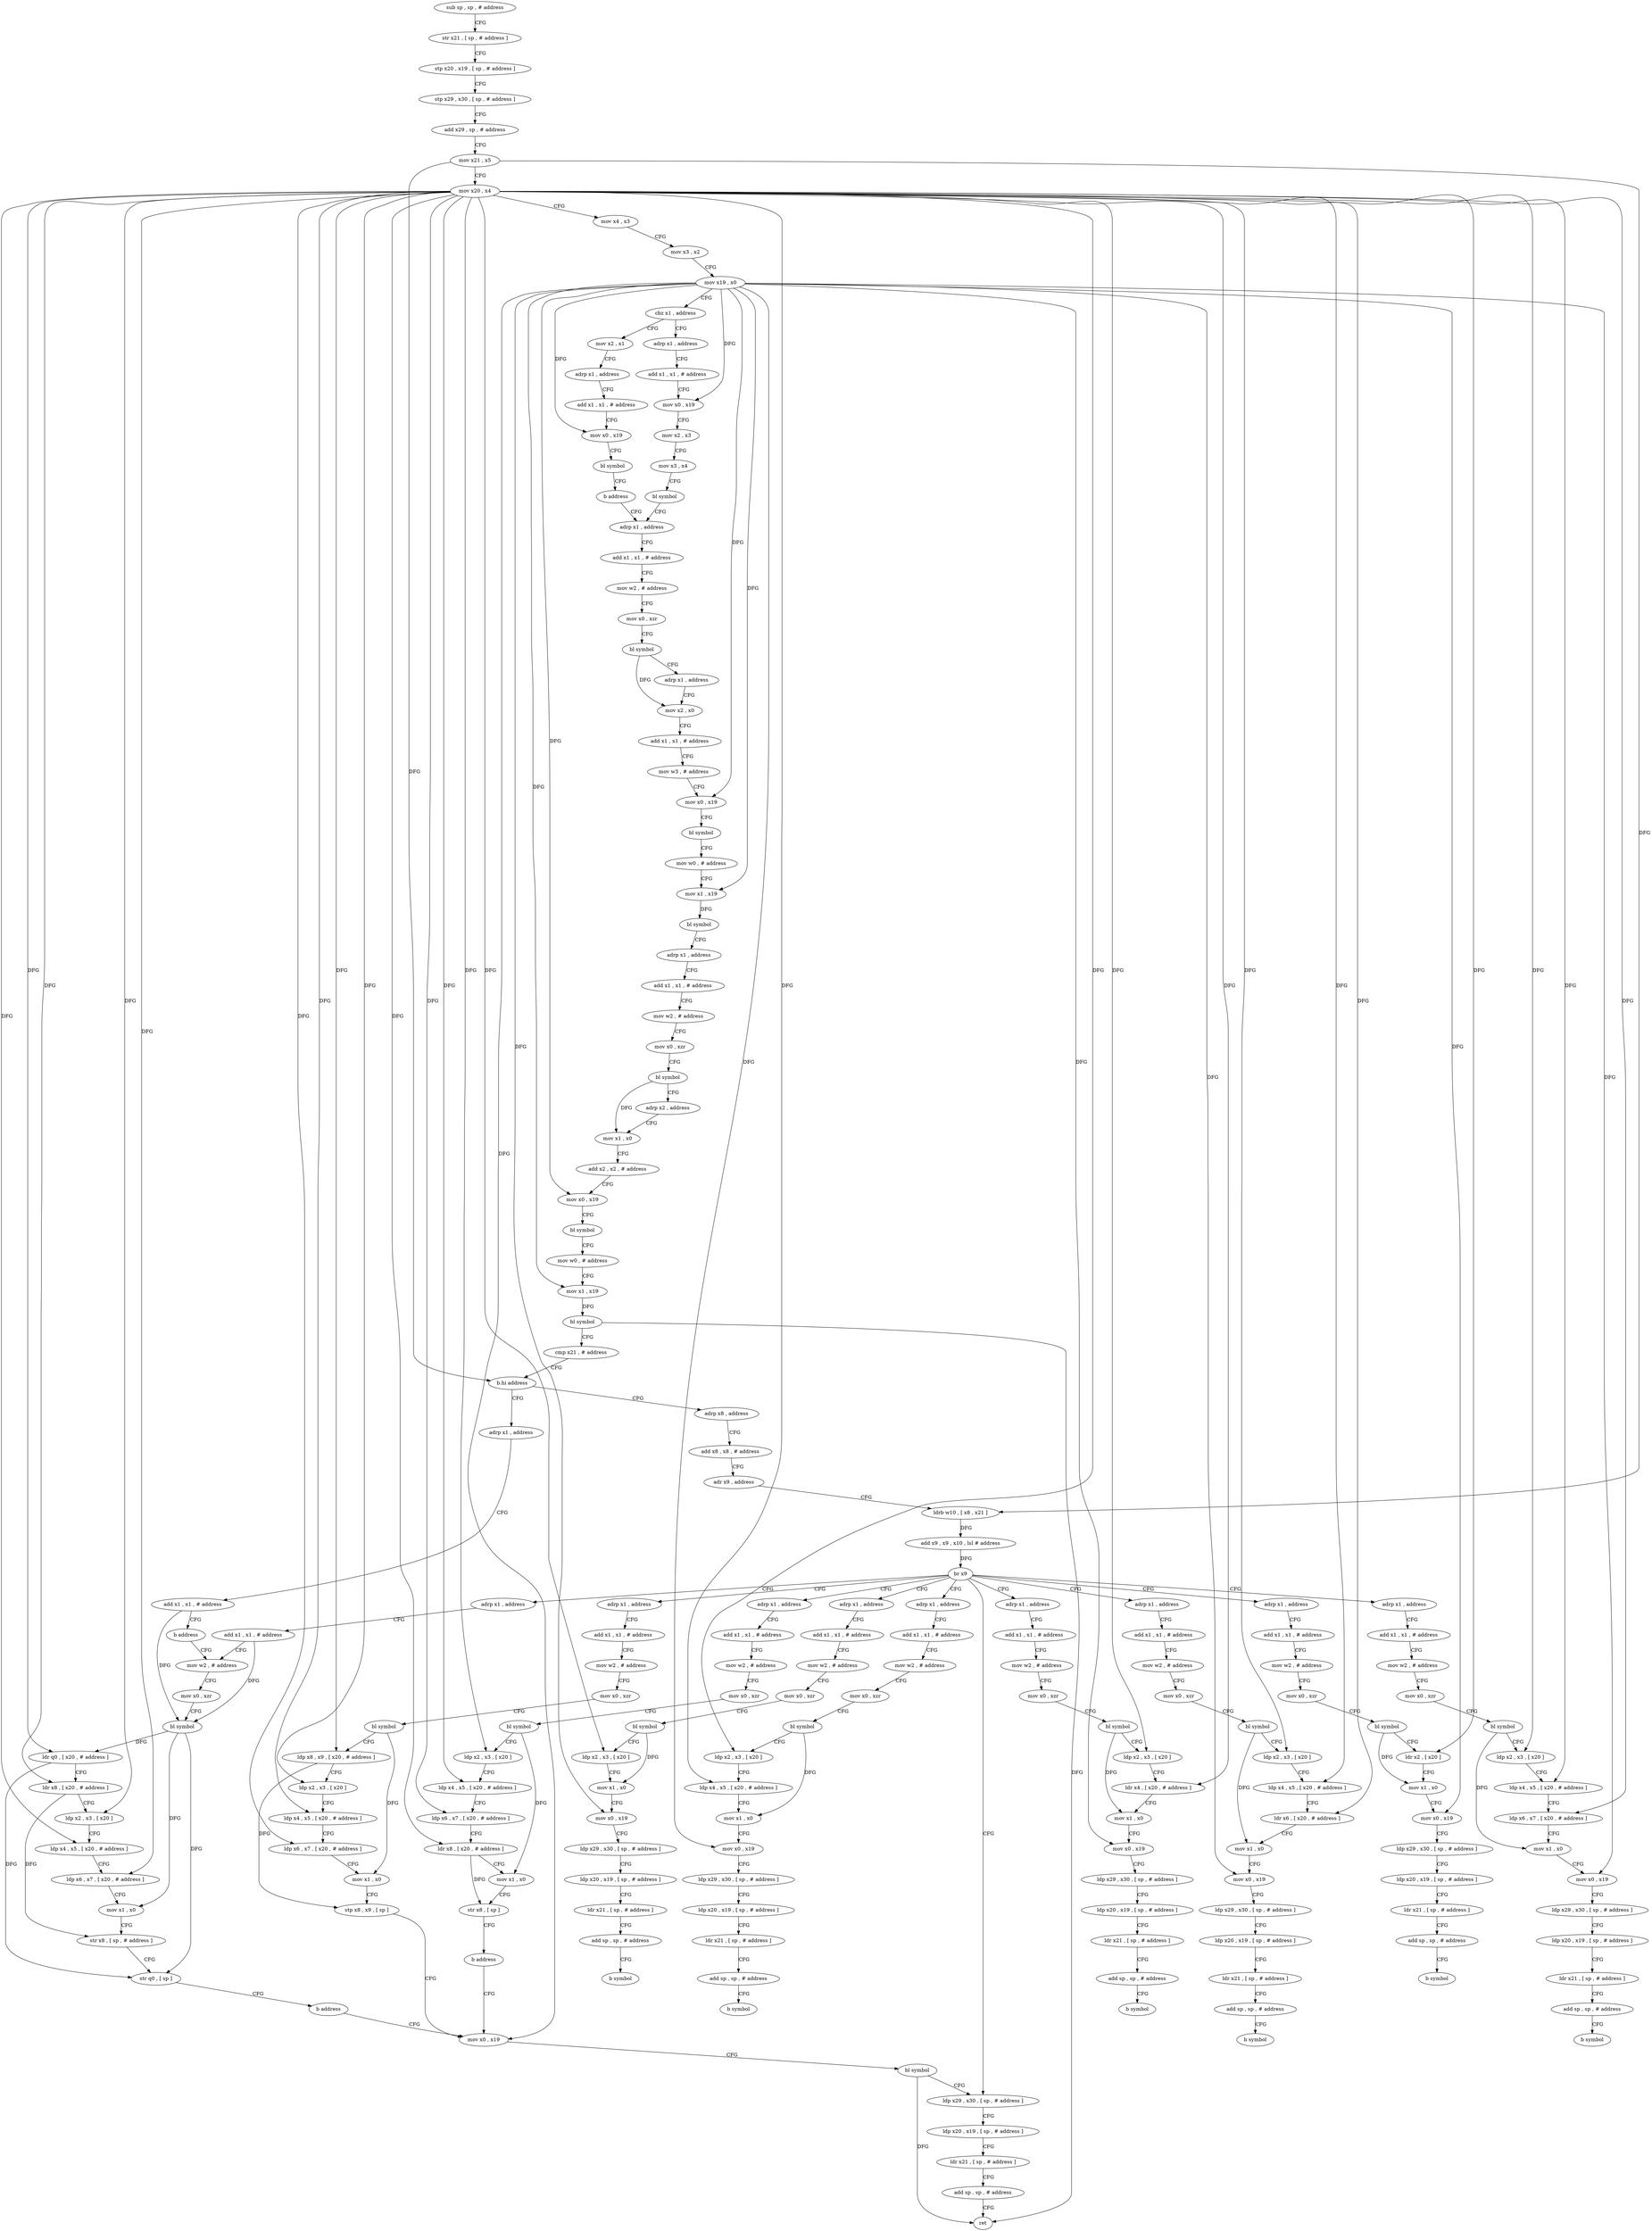 digraph "func" {
"4359304" [label = "sub sp , sp , # address" ]
"4359308" [label = "str x21 , [ sp , # address ]" ]
"4359312" [label = "stp x20 , x19 , [ sp , # address ]" ]
"4359316" [label = "stp x29 , x30 , [ sp , # address ]" ]
"4359320" [label = "add x29 , sp , # address" ]
"4359324" [label = "mov x21 , x5" ]
"4359328" [label = "mov x20 , x4" ]
"4359332" [label = "mov x4 , x3" ]
"4359336" [label = "mov x3 , x2" ]
"4359340" [label = "mov x19 , x0" ]
"4359344" [label = "cbz x1 , address" ]
"4359372" [label = "adrp x1 , address" ]
"4359348" [label = "mov x2 , x1" ]
"4359376" [label = "add x1 , x1 , # address" ]
"4359380" [label = "mov x0 , x19" ]
"4359384" [label = "mov x2 , x3" ]
"4359388" [label = "mov x3 , x4" ]
"4359392" [label = "bl symbol" ]
"4359396" [label = "adrp x1 , address" ]
"4359352" [label = "adrp x1 , address" ]
"4359356" [label = "add x1 , x1 , # address" ]
"4359360" [label = "mov x0 , x19" ]
"4359364" [label = "bl symbol" ]
"4359368" [label = "b address" ]
"4359588" [label = "adrp x1 , address" ]
"4359592" [label = "add x1 , x1 , # address" ]
"4359596" [label = "b address" ]
"4359940" [label = "mov w2 , # address" ]
"4359512" [label = "adrp x8 , address" ]
"4359516" [label = "add x8 , x8 , # address" ]
"4359520" [label = "adr x9 , address" ]
"4359524" [label = "ldrb w10 , [ x8 , x21 ]" ]
"4359528" [label = "add x9 , x9 , x10 , lsl # address" ]
"4359532" [label = "br x9" ]
"4359536" [label = "adrp x1 , address" ]
"4359600" [label = "adrp x1 , address" ]
"4359652" [label = "adrp x1 , address" ]
"4359708" [label = "adrp x1 , address" ]
"4359764" [label = "adrp x1 , address" ]
"4359824" [label = "adrp x1 , address" ]
"4359884" [label = "adrp x1 , address" ]
"4359932" [label = "adrp x1 , address" ]
"4359988" [label = "adrp x1 , address" ]
"4360040" [label = "ldp x29 , x30 , [ sp , # address ]" ]
"4359400" [label = "add x1 , x1 , # address" ]
"4359404" [label = "mov w2 , # address" ]
"4359408" [label = "mov x0 , xzr" ]
"4359412" [label = "bl symbol" ]
"4359416" [label = "adrp x1 , address" ]
"4359420" [label = "mov x2 , x0" ]
"4359424" [label = "add x1 , x1 , # address" ]
"4359428" [label = "mov w3 , # address" ]
"4359432" [label = "mov x0 , x19" ]
"4359436" [label = "bl symbol" ]
"4359440" [label = "mov w0 , # address" ]
"4359444" [label = "mov x1 , x19" ]
"4359448" [label = "bl symbol" ]
"4359452" [label = "adrp x1 , address" ]
"4359456" [label = "add x1 , x1 , # address" ]
"4359460" [label = "mov w2 , # address" ]
"4359464" [label = "mov x0 , xzr" ]
"4359468" [label = "bl symbol" ]
"4359472" [label = "adrp x2 , address" ]
"4359476" [label = "mov x1 , x0" ]
"4359480" [label = "add x2 , x2 , # address" ]
"4359484" [label = "mov x0 , x19" ]
"4359488" [label = "bl symbol" ]
"4359492" [label = "mov w0 , # address" ]
"4359496" [label = "mov x1 , x19" ]
"4359500" [label = "bl symbol" ]
"4359504" [label = "cmp x21 , # address" ]
"4359508" [label = "b.hi address" ]
"4359944" [label = "mov x0 , xzr" ]
"4359948" [label = "bl symbol" ]
"4359952" [label = "ldr q0 , [ x20 , # address ]" ]
"4359956" [label = "ldr x8 , [ x20 , # address ]" ]
"4359960" [label = "ldp x2 , x3 , [ x20 ]" ]
"4359964" [label = "ldp x4 , x5 , [ x20 , # address ]" ]
"4359968" [label = "ldp x6 , x7 , [ x20 , # address ]" ]
"4359972" [label = "mov x1 , x0" ]
"4359976" [label = "str x8 , [ sp , # address ]" ]
"4359980" [label = "str q0 , [ sp ]" ]
"4359984" [label = "b address" ]
"4360032" [label = "mov x0 , x19" ]
"4359540" [label = "add x1 , x1 , # address" ]
"4359544" [label = "mov w2 , # address" ]
"4359548" [label = "mov x0 , xzr" ]
"4359552" [label = "bl symbol" ]
"4359556" [label = "ldr x2 , [ x20 ]" ]
"4359560" [label = "mov x1 , x0" ]
"4359564" [label = "mov x0 , x19" ]
"4359568" [label = "ldp x29 , x30 , [ sp , # address ]" ]
"4359572" [label = "ldp x20 , x19 , [ sp , # address ]" ]
"4359576" [label = "ldr x21 , [ sp , # address ]" ]
"4359580" [label = "add sp , sp , # address" ]
"4359584" [label = "b symbol" ]
"4359604" [label = "add x1 , x1 , # address" ]
"4359608" [label = "mov w2 , # address" ]
"4359612" [label = "mov x0 , xzr" ]
"4359616" [label = "bl symbol" ]
"4359620" [label = "ldp x2 , x3 , [ x20 ]" ]
"4359624" [label = "mov x1 , x0" ]
"4359628" [label = "mov x0 , x19" ]
"4359632" [label = "ldp x29 , x30 , [ sp , # address ]" ]
"4359636" [label = "ldp x20 , x19 , [ sp , # address ]" ]
"4359640" [label = "ldr x21 , [ sp , # address ]" ]
"4359644" [label = "add sp , sp , # address" ]
"4359648" [label = "b symbol" ]
"4359656" [label = "add x1 , x1 , # address" ]
"4359660" [label = "mov w2 , # address" ]
"4359664" [label = "mov x0 , xzr" ]
"4359668" [label = "bl symbol" ]
"4359672" [label = "ldp x2 , x3 , [ x20 ]" ]
"4359676" [label = "ldr x4 , [ x20 , # address ]" ]
"4359680" [label = "mov x1 , x0" ]
"4359684" [label = "mov x0 , x19" ]
"4359688" [label = "ldp x29 , x30 , [ sp , # address ]" ]
"4359692" [label = "ldp x20 , x19 , [ sp , # address ]" ]
"4359696" [label = "ldr x21 , [ sp , # address ]" ]
"4359700" [label = "add sp , sp , # address" ]
"4359704" [label = "b symbol" ]
"4359712" [label = "add x1 , x1 , # address" ]
"4359716" [label = "mov w2 , # address" ]
"4359720" [label = "mov x0 , xzr" ]
"4359724" [label = "bl symbol" ]
"4359728" [label = "ldp x2 , x3 , [ x20 ]" ]
"4359732" [label = "ldp x4 , x5 , [ x20 , # address ]" ]
"4359736" [label = "mov x1 , x0" ]
"4359740" [label = "mov x0 , x19" ]
"4359744" [label = "ldp x29 , x30 , [ sp , # address ]" ]
"4359748" [label = "ldp x20 , x19 , [ sp , # address ]" ]
"4359752" [label = "ldr x21 , [ sp , # address ]" ]
"4359756" [label = "add sp , sp , # address" ]
"4359760" [label = "b symbol" ]
"4359768" [label = "add x1 , x1 , # address" ]
"4359772" [label = "mov w2 , # address" ]
"4359776" [label = "mov x0 , xzr" ]
"4359780" [label = "bl symbol" ]
"4359784" [label = "ldp x2 , x3 , [ x20 ]" ]
"4359788" [label = "ldp x4 , x5 , [ x20 , # address ]" ]
"4359792" [label = "ldr x6 , [ x20 , # address ]" ]
"4359796" [label = "mov x1 , x0" ]
"4359800" [label = "mov x0 , x19" ]
"4359804" [label = "ldp x29 , x30 , [ sp , # address ]" ]
"4359808" [label = "ldp x20 , x19 , [ sp , # address ]" ]
"4359812" [label = "ldr x21 , [ sp , # address ]" ]
"4359816" [label = "add sp , sp , # address" ]
"4359820" [label = "b symbol" ]
"4359828" [label = "add x1 , x1 , # address" ]
"4359832" [label = "mov w2 , # address" ]
"4359836" [label = "mov x0 , xzr" ]
"4359840" [label = "bl symbol" ]
"4359844" [label = "ldp x2 , x3 , [ x20 ]" ]
"4359848" [label = "ldp x4 , x5 , [ x20 , # address ]" ]
"4359852" [label = "ldp x6 , x7 , [ x20 , # address ]" ]
"4359856" [label = "mov x1 , x0" ]
"4359860" [label = "mov x0 , x19" ]
"4359864" [label = "ldp x29 , x30 , [ sp , # address ]" ]
"4359868" [label = "ldp x20 , x19 , [ sp , # address ]" ]
"4359872" [label = "ldr x21 , [ sp , # address ]" ]
"4359876" [label = "add sp , sp , # address" ]
"4359880" [label = "b symbol" ]
"4359888" [label = "add x1 , x1 , # address" ]
"4359892" [label = "mov w2 , # address" ]
"4359896" [label = "mov x0 , xzr" ]
"4359900" [label = "bl symbol" ]
"4359904" [label = "ldp x2 , x3 , [ x20 ]" ]
"4359908" [label = "ldp x4 , x5 , [ x20 , # address ]" ]
"4359912" [label = "ldp x6 , x7 , [ x20 , # address ]" ]
"4359916" [label = "ldr x8 , [ x20 , # address ]" ]
"4359920" [label = "mov x1 , x0" ]
"4359924" [label = "str x8 , [ sp ]" ]
"4359928" [label = "b address" ]
"4359936" [label = "add x1 , x1 , # address" ]
"4359992" [label = "add x1 , x1 , # address" ]
"4359996" [label = "mov w2 , # address" ]
"4360000" [label = "mov x0 , xzr" ]
"4360004" [label = "bl symbol" ]
"4360008" [label = "ldp x8 , x9 , [ x20 , # address ]" ]
"4360012" [label = "ldp x2 , x3 , [ x20 ]" ]
"4360016" [label = "ldp x4 , x5 , [ x20 , # address ]" ]
"4360020" [label = "ldp x6 , x7 , [ x20 , # address ]" ]
"4360024" [label = "mov x1 , x0" ]
"4360028" [label = "stp x8 , x9 , [ sp ]" ]
"4360044" [label = "ldp x20 , x19 , [ sp , # address ]" ]
"4360048" [label = "ldr x21 , [ sp , # address ]" ]
"4360052" [label = "add sp , sp , # address" ]
"4360056" [label = "ret" ]
"4360036" [label = "bl symbol" ]
"4359304" -> "4359308" [ label = "CFG" ]
"4359308" -> "4359312" [ label = "CFG" ]
"4359312" -> "4359316" [ label = "CFG" ]
"4359316" -> "4359320" [ label = "CFG" ]
"4359320" -> "4359324" [ label = "CFG" ]
"4359324" -> "4359328" [ label = "CFG" ]
"4359324" -> "4359508" [ label = "DFG" ]
"4359324" -> "4359524" [ label = "DFG" ]
"4359328" -> "4359332" [ label = "CFG" ]
"4359328" -> "4359952" [ label = "DFG" ]
"4359328" -> "4359956" [ label = "DFG" ]
"4359328" -> "4359960" [ label = "DFG" ]
"4359328" -> "4359964" [ label = "DFG" ]
"4359328" -> "4359968" [ label = "DFG" ]
"4359328" -> "4359556" [ label = "DFG" ]
"4359328" -> "4359620" [ label = "DFG" ]
"4359328" -> "4359672" [ label = "DFG" ]
"4359328" -> "4359676" [ label = "DFG" ]
"4359328" -> "4359728" [ label = "DFG" ]
"4359328" -> "4359732" [ label = "DFG" ]
"4359328" -> "4359784" [ label = "DFG" ]
"4359328" -> "4359788" [ label = "DFG" ]
"4359328" -> "4359792" [ label = "DFG" ]
"4359328" -> "4359844" [ label = "DFG" ]
"4359328" -> "4359848" [ label = "DFG" ]
"4359328" -> "4359852" [ label = "DFG" ]
"4359328" -> "4359904" [ label = "DFG" ]
"4359328" -> "4359908" [ label = "DFG" ]
"4359328" -> "4359912" [ label = "DFG" ]
"4359328" -> "4359916" [ label = "DFG" ]
"4359328" -> "4360008" [ label = "DFG" ]
"4359328" -> "4360012" [ label = "DFG" ]
"4359328" -> "4360016" [ label = "DFG" ]
"4359328" -> "4360020" [ label = "DFG" ]
"4359332" -> "4359336" [ label = "CFG" ]
"4359336" -> "4359340" [ label = "CFG" ]
"4359340" -> "4359344" [ label = "CFG" ]
"4359340" -> "4359380" [ label = "DFG" ]
"4359340" -> "4359360" [ label = "DFG" ]
"4359340" -> "4359432" [ label = "DFG" ]
"4359340" -> "4359444" [ label = "DFG" ]
"4359340" -> "4359484" [ label = "DFG" ]
"4359340" -> "4359496" [ label = "DFG" ]
"4359340" -> "4359564" [ label = "DFG" ]
"4359340" -> "4359628" [ label = "DFG" ]
"4359340" -> "4359684" [ label = "DFG" ]
"4359340" -> "4359740" [ label = "DFG" ]
"4359340" -> "4359800" [ label = "DFG" ]
"4359340" -> "4359860" [ label = "DFG" ]
"4359340" -> "4360032" [ label = "DFG" ]
"4359344" -> "4359372" [ label = "CFG" ]
"4359344" -> "4359348" [ label = "CFG" ]
"4359372" -> "4359376" [ label = "CFG" ]
"4359348" -> "4359352" [ label = "CFG" ]
"4359376" -> "4359380" [ label = "CFG" ]
"4359380" -> "4359384" [ label = "CFG" ]
"4359384" -> "4359388" [ label = "CFG" ]
"4359388" -> "4359392" [ label = "CFG" ]
"4359392" -> "4359396" [ label = "CFG" ]
"4359396" -> "4359400" [ label = "CFG" ]
"4359352" -> "4359356" [ label = "CFG" ]
"4359356" -> "4359360" [ label = "CFG" ]
"4359360" -> "4359364" [ label = "CFG" ]
"4359364" -> "4359368" [ label = "CFG" ]
"4359368" -> "4359396" [ label = "CFG" ]
"4359588" -> "4359592" [ label = "CFG" ]
"4359592" -> "4359596" [ label = "CFG" ]
"4359592" -> "4359948" [ label = "DFG" ]
"4359596" -> "4359940" [ label = "CFG" ]
"4359940" -> "4359944" [ label = "CFG" ]
"4359512" -> "4359516" [ label = "CFG" ]
"4359516" -> "4359520" [ label = "CFG" ]
"4359520" -> "4359524" [ label = "CFG" ]
"4359524" -> "4359528" [ label = "DFG" ]
"4359528" -> "4359532" [ label = "DFG" ]
"4359532" -> "4359536" [ label = "CFG" ]
"4359532" -> "4359600" [ label = "CFG" ]
"4359532" -> "4359652" [ label = "CFG" ]
"4359532" -> "4359708" [ label = "CFG" ]
"4359532" -> "4359764" [ label = "CFG" ]
"4359532" -> "4359824" [ label = "CFG" ]
"4359532" -> "4359884" [ label = "CFG" ]
"4359532" -> "4359932" [ label = "CFG" ]
"4359532" -> "4359988" [ label = "CFG" ]
"4359532" -> "4360040" [ label = "CFG" ]
"4359536" -> "4359540" [ label = "CFG" ]
"4359600" -> "4359604" [ label = "CFG" ]
"4359652" -> "4359656" [ label = "CFG" ]
"4359708" -> "4359712" [ label = "CFG" ]
"4359764" -> "4359768" [ label = "CFG" ]
"4359824" -> "4359828" [ label = "CFG" ]
"4359884" -> "4359888" [ label = "CFG" ]
"4359932" -> "4359936" [ label = "CFG" ]
"4359988" -> "4359992" [ label = "CFG" ]
"4360040" -> "4360044" [ label = "CFG" ]
"4359400" -> "4359404" [ label = "CFG" ]
"4359404" -> "4359408" [ label = "CFG" ]
"4359408" -> "4359412" [ label = "CFG" ]
"4359412" -> "4359416" [ label = "CFG" ]
"4359412" -> "4359420" [ label = "DFG" ]
"4359416" -> "4359420" [ label = "CFG" ]
"4359420" -> "4359424" [ label = "CFG" ]
"4359424" -> "4359428" [ label = "CFG" ]
"4359428" -> "4359432" [ label = "CFG" ]
"4359432" -> "4359436" [ label = "CFG" ]
"4359436" -> "4359440" [ label = "CFG" ]
"4359440" -> "4359444" [ label = "CFG" ]
"4359444" -> "4359448" [ label = "DFG" ]
"4359448" -> "4359452" [ label = "CFG" ]
"4359452" -> "4359456" [ label = "CFG" ]
"4359456" -> "4359460" [ label = "CFG" ]
"4359460" -> "4359464" [ label = "CFG" ]
"4359464" -> "4359468" [ label = "CFG" ]
"4359468" -> "4359472" [ label = "CFG" ]
"4359468" -> "4359476" [ label = "DFG" ]
"4359472" -> "4359476" [ label = "CFG" ]
"4359476" -> "4359480" [ label = "CFG" ]
"4359480" -> "4359484" [ label = "CFG" ]
"4359484" -> "4359488" [ label = "CFG" ]
"4359488" -> "4359492" [ label = "CFG" ]
"4359492" -> "4359496" [ label = "CFG" ]
"4359496" -> "4359500" [ label = "DFG" ]
"4359500" -> "4359504" [ label = "CFG" ]
"4359500" -> "4360056" [ label = "DFG" ]
"4359504" -> "4359508" [ label = "CFG" ]
"4359508" -> "4359588" [ label = "CFG" ]
"4359508" -> "4359512" [ label = "CFG" ]
"4359944" -> "4359948" [ label = "CFG" ]
"4359948" -> "4359952" [ label = "DFG" ]
"4359948" -> "4359972" [ label = "DFG" ]
"4359948" -> "4359980" [ label = "DFG" ]
"4359952" -> "4359956" [ label = "CFG" ]
"4359952" -> "4359980" [ label = "DFG" ]
"4359956" -> "4359960" [ label = "CFG" ]
"4359956" -> "4359976" [ label = "DFG" ]
"4359960" -> "4359964" [ label = "CFG" ]
"4359964" -> "4359968" [ label = "CFG" ]
"4359968" -> "4359972" [ label = "CFG" ]
"4359972" -> "4359976" [ label = "CFG" ]
"4359976" -> "4359980" [ label = "CFG" ]
"4359980" -> "4359984" [ label = "CFG" ]
"4359984" -> "4360032" [ label = "CFG" ]
"4360032" -> "4360036" [ label = "CFG" ]
"4359540" -> "4359544" [ label = "CFG" ]
"4359544" -> "4359548" [ label = "CFG" ]
"4359548" -> "4359552" [ label = "CFG" ]
"4359552" -> "4359556" [ label = "CFG" ]
"4359552" -> "4359560" [ label = "DFG" ]
"4359556" -> "4359560" [ label = "CFG" ]
"4359560" -> "4359564" [ label = "CFG" ]
"4359564" -> "4359568" [ label = "CFG" ]
"4359568" -> "4359572" [ label = "CFG" ]
"4359572" -> "4359576" [ label = "CFG" ]
"4359576" -> "4359580" [ label = "CFG" ]
"4359580" -> "4359584" [ label = "CFG" ]
"4359604" -> "4359608" [ label = "CFG" ]
"4359608" -> "4359612" [ label = "CFG" ]
"4359612" -> "4359616" [ label = "CFG" ]
"4359616" -> "4359620" [ label = "CFG" ]
"4359616" -> "4359624" [ label = "DFG" ]
"4359620" -> "4359624" [ label = "CFG" ]
"4359624" -> "4359628" [ label = "CFG" ]
"4359628" -> "4359632" [ label = "CFG" ]
"4359632" -> "4359636" [ label = "CFG" ]
"4359636" -> "4359640" [ label = "CFG" ]
"4359640" -> "4359644" [ label = "CFG" ]
"4359644" -> "4359648" [ label = "CFG" ]
"4359656" -> "4359660" [ label = "CFG" ]
"4359660" -> "4359664" [ label = "CFG" ]
"4359664" -> "4359668" [ label = "CFG" ]
"4359668" -> "4359672" [ label = "CFG" ]
"4359668" -> "4359680" [ label = "DFG" ]
"4359672" -> "4359676" [ label = "CFG" ]
"4359676" -> "4359680" [ label = "CFG" ]
"4359680" -> "4359684" [ label = "CFG" ]
"4359684" -> "4359688" [ label = "CFG" ]
"4359688" -> "4359692" [ label = "CFG" ]
"4359692" -> "4359696" [ label = "CFG" ]
"4359696" -> "4359700" [ label = "CFG" ]
"4359700" -> "4359704" [ label = "CFG" ]
"4359712" -> "4359716" [ label = "CFG" ]
"4359716" -> "4359720" [ label = "CFG" ]
"4359720" -> "4359724" [ label = "CFG" ]
"4359724" -> "4359728" [ label = "CFG" ]
"4359724" -> "4359736" [ label = "DFG" ]
"4359728" -> "4359732" [ label = "CFG" ]
"4359732" -> "4359736" [ label = "CFG" ]
"4359736" -> "4359740" [ label = "CFG" ]
"4359740" -> "4359744" [ label = "CFG" ]
"4359744" -> "4359748" [ label = "CFG" ]
"4359748" -> "4359752" [ label = "CFG" ]
"4359752" -> "4359756" [ label = "CFG" ]
"4359756" -> "4359760" [ label = "CFG" ]
"4359768" -> "4359772" [ label = "CFG" ]
"4359772" -> "4359776" [ label = "CFG" ]
"4359776" -> "4359780" [ label = "CFG" ]
"4359780" -> "4359784" [ label = "CFG" ]
"4359780" -> "4359796" [ label = "DFG" ]
"4359784" -> "4359788" [ label = "CFG" ]
"4359788" -> "4359792" [ label = "CFG" ]
"4359792" -> "4359796" [ label = "CFG" ]
"4359796" -> "4359800" [ label = "CFG" ]
"4359800" -> "4359804" [ label = "CFG" ]
"4359804" -> "4359808" [ label = "CFG" ]
"4359808" -> "4359812" [ label = "CFG" ]
"4359812" -> "4359816" [ label = "CFG" ]
"4359816" -> "4359820" [ label = "CFG" ]
"4359828" -> "4359832" [ label = "CFG" ]
"4359832" -> "4359836" [ label = "CFG" ]
"4359836" -> "4359840" [ label = "CFG" ]
"4359840" -> "4359844" [ label = "CFG" ]
"4359840" -> "4359856" [ label = "DFG" ]
"4359844" -> "4359848" [ label = "CFG" ]
"4359848" -> "4359852" [ label = "CFG" ]
"4359852" -> "4359856" [ label = "CFG" ]
"4359856" -> "4359860" [ label = "CFG" ]
"4359860" -> "4359864" [ label = "CFG" ]
"4359864" -> "4359868" [ label = "CFG" ]
"4359868" -> "4359872" [ label = "CFG" ]
"4359872" -> "4359876" [ label = "CFG" ]
"4359876" -> "4359880" [ label = "CFG" ]
"4359888" -> "4359892" [ label = "CFG" ]
"4359892" -> "4359896" [ label = "CFG" ]
"4359896" -> "4359900" [ label = "CFG" ]
"4359900" -> "4359904" [ label = "CFG" ]
"4359900" -> "4359920" [ label = "DFG" ]
"4359904" -> "4359908" [ label = "CFG" ]
"4359908" -> "4359912" [ label = "CFG" ]
"4359912" -> "4359916" [ label = "CFG" ]
"4359916" -> "4359920" [ label = "CFG" ]
"4359916" -> "4359924" [ label = "DFG" ]
"4359920" -> "4359924" [ label = "CFG" ]
"4359924" -> "4359928" [ label = "CFG" ]
"4359928" -> "4360032" [ label = "CFG" ]
"4359936" -> "4359940" [ label = "CFG" ]
"4359936" -> "4359948" [ label = "DFG" ]
"4359992" -> "4359996" [ label = "CFG" ]
"4359996" -> "4360000" [ label = "CFG" ]
"4360000" -> "4360004" [ label = "CFG" ]
"4360004" -> "4360008" [ label = "CFG" ]
"4360004" -> "4360024" [ label = "DFG" ]
"4360008" -> "4360012" [ label = "CFG" ]
"4360008" -> "4360028" [ label = "DFG" ]
"4360012" -> "4360016" [ label = "CFG" ]
"4360016" -> "4360020" [ label = "CFG" ]
"4360020" -> "4360024" [ label = "CFG" ]
"4360024" -> "4360028" [ label = "CFG" ]
"4360028" -> "4360032" [ label = "CFG" ]
"4360044" -> "4360048" [ label = "CFG" ]
"4360048" -> "4360052" [ label = "CFG" ]
"4360052" -> "4360056" [ label = "CFG" ]
"4360036" -> "4360040" [ label = "CFG" ]
"4360036" -> "4360056" [ label = "DFG" ]
}
